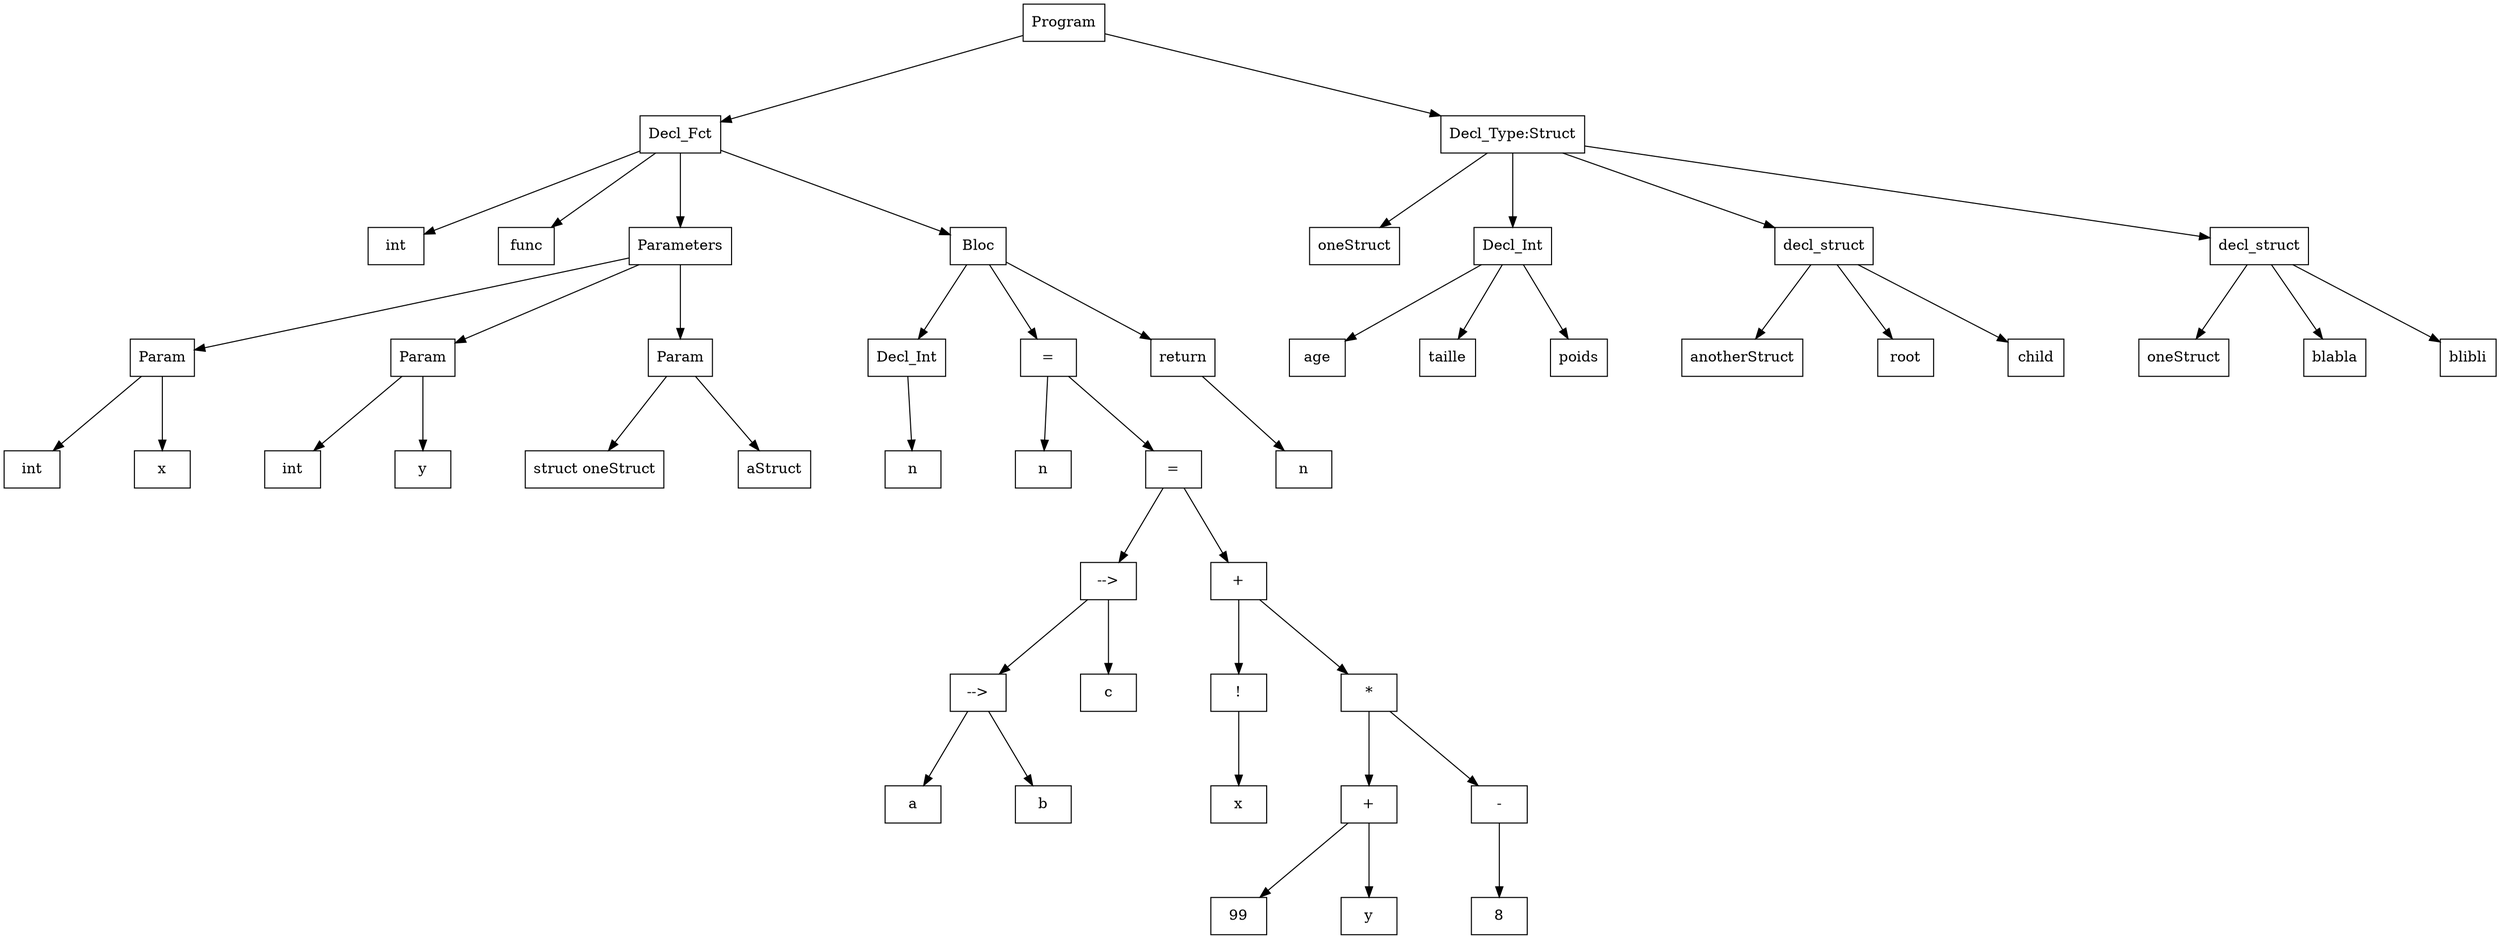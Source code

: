 digraph "ast"{

	nodesep=1;
	ranksep=1;

	N0 [label="Program", shape="box"];
	N1 [label="Decl_Fct", shape="box"];
	int [label="int", shape="box"];
	N2 [label="func", shape="box"];
	N3 [label="Parameters", shape="box"];
	N4 [label="Param", shape="box"];
	N5 [label="int", shape="box"];
	N6 [label="x", shape="box"];
	N7 [label="Param", shape="box"];
	N8 [label="int", shape="box"];
	N9 [label="y", shape="box"];
	N10 [label="Param", shape="box"];
	N11 [label="struct oneStruct", shape="box"];
	N12 [label="aStruct", shape="box"];
	N13 [label="Bloc", shape="box"];
	N14 [label="Decl_Int", shape="box"];
	N15 [label="n", shape="box"];
	N17 [label="n", shape="box"];
	N21 [label="a", shape="box"];
	N22 [label="b", shape="box"];
	N20 [label=" --> ", shape="box"];
	N23 [label="c", shape="box"];
	N19 [label=" --> ", shape="box"];
	N25 [label="!", shape="box"];
	N26 [label="x", shape="box"];
	N29 [label="99", shape="box"];
	N30 [label="y", shape="box"];
	N28 [label="+", shape="box"];
	N31 [label="-", shape="box"];
	N32 [label="8", shape="box"];
	N27 [label="*", shape="box"];
	N24 [label="+", shape="box"];
	N18 [label=" = ", shape="box"];
	N16 [label=" = ", shape="box"];
	N34 [label="n", shape="box"];
	N33 [label="return", shape="box"];
	N36 [label="oneStruct", shape="box"];
	N35 [label="Decl_Type:Struct", shape="box"];
	N37 [label="Decl_Int", shape="box"];
	N38 [label="age", shape="box"];
	N39 [label="taille", shape="box"];
	N40 [label="poids", shape="box"];
	N42 [label="anotherStruct", shape="box"];
	N41 [label="decl_struct", shape="box"];
	N43 [label="root", shape="box"];
	N44 [label="child", shape="box"];
	N46 [label="oneStruct", shape="box"];
	N45 [label="decl_struct", shape="box"];
	N47 [label="blabla", shape="box"];
	N48 [label="blibli", shape="box"];

	N4 -> N5; 
	N4 -> N6; 
	N3 -> N4; 
	N7 -> N8; 
	N7 -> N9; 
	N3 -> N7; 
	N10 -> N11; 
	N10 -> N12; 
	N3 -> N10; 
	N14 -> N15; 
	N13 -> N14; 
	N20 -> N21; 
	N20 -> N22; 
	N19 -> N20; 
	N19 -> N23; 
	N25 -> N26; 
	N28 -> N29; 
	N28 -> N30; 
	N31 -> N32; 
	N27 -> N28; 
	N27 -> N31; 
	N24 -> N25; 
	N24 -> N27; 
	N18 -> N19; 
	N18 -> N24; 
	N16 -> N17; 
	N16 -> N18; 
	N13 -> N16; 
	N33 -> N34; 
	N13 -> N33; 
	N1 -> int; 
	N1 -> N2; 
	N1 -> N3; 
	N1 -> N13; 
	N0 -> N1; 
	N35 -> N36; 
	N37 -> N38; 
	N37 -> N39; 
	N37 -> N40; 
	N35 -> N37; 
	N41 -> N42; 
	N41 -> N43; 
	N41 -> N44; 
	N35 -> N41; 
	N45 -> N46; 
	N45 -> N47; 
	N45 -> N48; 
	N35 -> N45; 
	N0 -> N35; 
}